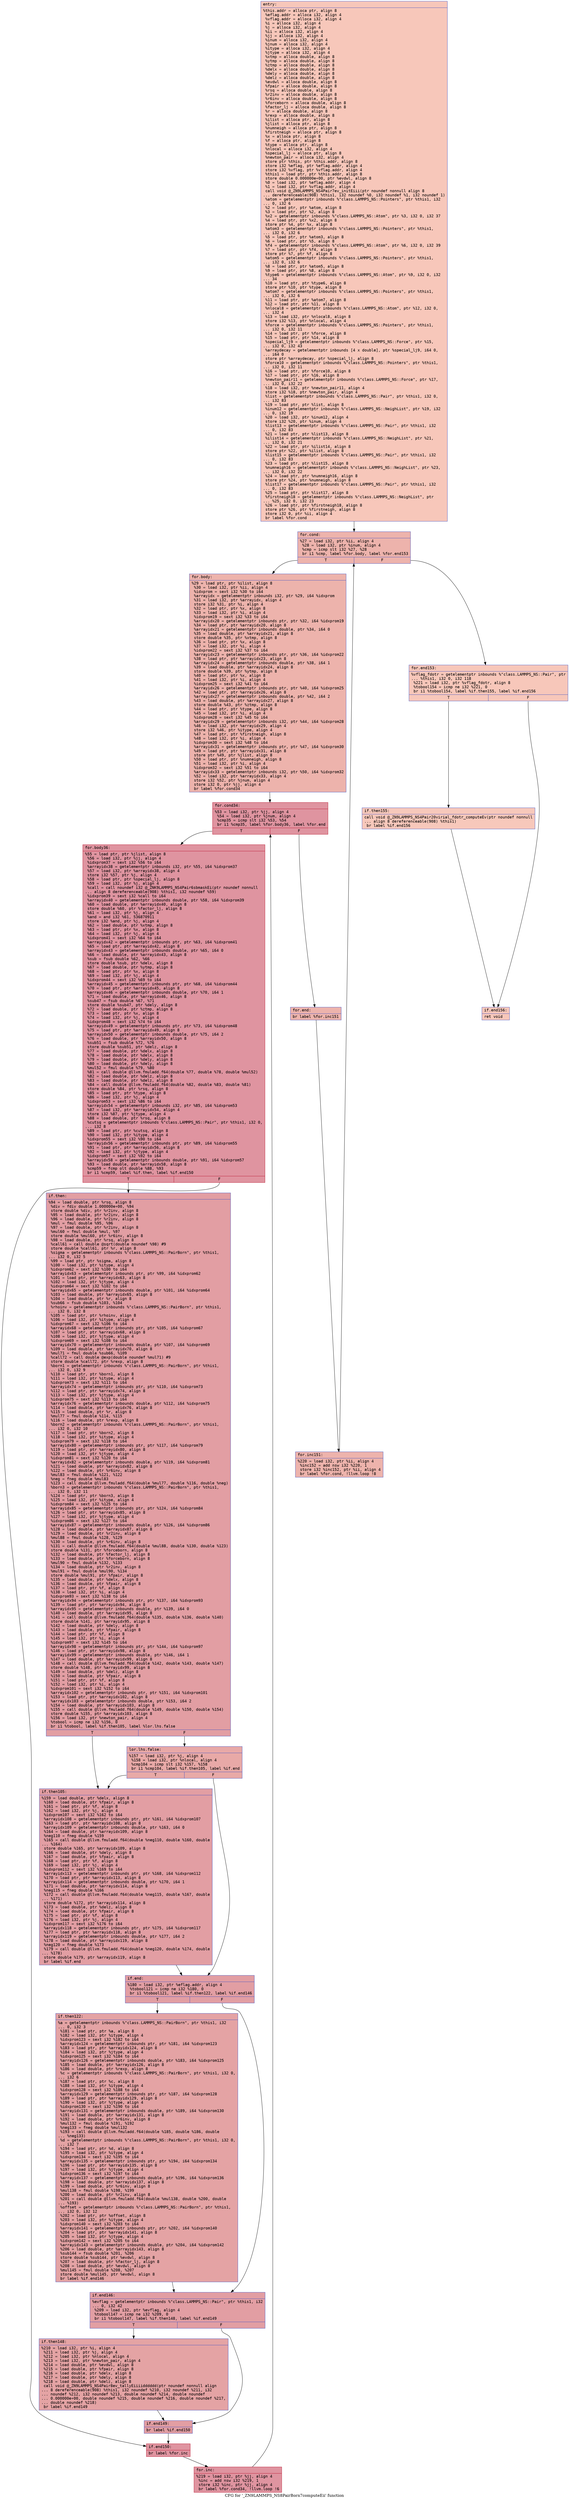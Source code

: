 digraph "CFG for '_ZN9LAMMPS_NS8PairBorn7computeEii' function" {
	label="CFG for '_ZN9LAMMPS_NS8PairBorn7computeEii' function";

	Node0x55bd0414def0 [shape=record,color="#3d50c3ff", style=filled, fillcolor="#ec7f6370" fontname="Courier",label="{entry:\l|  %this.addr = alloca ptr, align 8\l  %eflag.addr = alloca i32, align 4\l  %vflag.addr = alloca i32, align 4\l  %i = alloca i32, align 4\l  %j = alloca i32, align 4\l  %ii = alloca i32, align 4\l  %jj = alloca i32, align 4\l  %inum = alloca i32, align 4\l  %jnum = alloca i32, align 4\l  %itype = alloca i32, align 4\l  %jtype = alloca i32, align 4\l  %xtmp = alloca double, align 8\l  %ytmp = alloca double, align 8\l  %ztmp = alloca double, align 8\l  %delx = alloca double, align 8\l  %dely = alloca double, align 8\l  %delz = alloca double, align 8\l  %evdwl = alloca double, align 8\l  %fpair = alloca double, align 8\l  %rsq = alloca double, align 8\l  %r2inv = alloca double, align 8\l  %r6inv = alloca double, align 8\l  %forceborn = alloca double, align 8\l  %factor_lj = alloca double, align 8\l  %r = alloca double, align 8\l  %rexp = alloca double, align 8\l  %ilist = alloca ptr, align 8\l  %jlist = alloca ptr, align 8\l  %numneigh = alloca ptr, align 8\l  %firstneigh = alloca ptr, align 8\l  %x = alloca ptr, align 8\l  %f = alloca ptr, align 8\l  %type = alloca ptr, align 8\l  %nlocal = alloca i32, align 4\l  %special_lj = alloca ptr, align 8\l  %newton_pair = alloca i32, align 4\l  store ptr %this, ptr %this.addr, align 8\l  store i32 %eflag, ptr %eflag.addr, align 4\l  store i32 %vflag, ptr %vflag.addr, align 4\l  %this1 = load ptr, ptr %this.addr, align 8\l  store double 0.000000e+00, ptr %evdwl, align 8\l  %0 = load i32, ptr %eflag.addr, align 4\l  %1 = load i32, ptr %vflag.addr, align 4\l  call void @_ZN9LAMMPS_NS4Pair7ev_initEiii(ptr noundef nonnull align 8\l... dereferenceable(908) %this1, i32 noundef %0, i32 noundef %1, i32 noundef 1)\l  %atom = getelementptr inbounds %\"class.LAMMPS_NS::Pointers\", ptr %this1, i32\l... 0, i32 6\l  %2 = load ptr, ptr %atom, align 8\l  %3 = load ptr, ptr %2, align 8\l  %x2 = getelementptr inbounds %\"class.LAMMPS_NS::Atom\", ptr %3, i32 0, i32 37\l  %4 = load ptr, ptr %x2, align 8\l  store ptr %4, ptr %x, align 8\l  %atom3 = getelementptr inbounds %\"class.LAMMPS_NS::Pointers\", ptr %this1,\l... i32 0, i32 6\l  %5 = load ptr, ptr %atom3, align 8\l  %6 = load ptr, ptr %5, align 8\l  %f4 = getelementptr inbounds %\"class.LAMMPS_NS::Atom\", ptr %6, i32 0, i32 39\l  %7 = load ptr, ptr %f4, align 8\l  store ptr %7, ptr %f, align 8\l  %atom5 = getelementptr inbounds %\"class.LAMMPS_NS::Pointers\", ptr %this1,\l... i32 0, i32 6\l  %8 = load ptr, ptr %atom5, align 8\l  %9 = load ptr, ptr %8, align 8\l  %type6 = getelementptr inbounds %\"class.LAMMPS_NS::Atom\", ptr %9, i32 0, i32\l... 34\l  %10 = load ptr, ptr %type6, align 8\l  store ptr %10, ptr %type, align 8\l  %atom7 = getelementptr inbounds %\"class.LAMMPS_NS::Pointers\", ptr %this1,\l... i32 0, i32 6\l  %11 = load ptr, ptr %atom7, align 8\l  %12 = load ptr, ptr %11, align 8\l  %nlocal8 = getelementptr inbounds %\"class.LAMMPS_NS::Atom\", ptr %12, i32 0,\l... i32 4\l  %13 = load i32, ptr %nlocal8, align 8\l  store i32 %13, ptr %nlocal, align 4\l  %force = getelementptr inbounds %\"class.LAMMPS_NS::Pointers\", ptr %this1,\l... i32 0, i32 11\l  %14 = load ptr, ptr %force, align 8\l  %15 = load ptr, ptr %14, align 8\l  %special_lj9 = getelementptr inbounds %\"class.LAMMPS_NS::Force\", ptr %15,\l... i32 0, i32 43\l  %arraydecay = getelementptr inbounds [4 x double], ptr %special_lj9, i64 0,\l... i64 0\l  store ptr %arraydecay, ptr %special_lj, align 8\l  %force10 = getelementptr inbounds %\"class.LAMMPS_NS::Pointers\", ptr %this1,\l... i32 0, i32 11\l  %16 = load ptr, ptr %force10, align 8\l  %17 = load ptr, ptr %16, align 8\l  %newton_pair11 = getelementptr inbounds %\"class.LAMMPS_NS::Force\", ptr %17,\l... i32 0, i32 22\l  %18 = load i32, ptr %newton_pair11, align 4\l  store i32 %18, ptr %newton_pair, align 4\l  %list = getelementptr inbounds %\"class.LAMMPS_NS::Pair\", ptr %this1, i32 0,\l... i32 83\l  %19 = load ptr, ptr %list, align 8\l  %inum12 = getelementptr inbounds %\"class.LAMMPS_NS::NeighList\", ptr %19, i32\l... 0, i32 19\l  %20 = load i32, ptr %inum12, align 4\l  store i32 %20, ptr %inum, align 4\l  %list13 = getelementptr inbounds %\"class.LAMMPS_NS::Pair\", ptr %this1, i32\l... 0, i32 83\l  %21 = load ptr, ptr %list13, align 8\l  %ilist14 = getelementptr inbounds %\"class.LAMMPS_NS::NeighList\", ptr %21,\l... i32 0, i32 21\l  %22 = load ptr, ptr %ilist14, align 8\l  store ptr %22, ptr %ilist, align 8\l  %list15 = getelementptr inbounds %\"class.LAMMPS_NS::Pair\", ptr %this1, i32\l... 0, i32 83\l  %23 = load ptr, ptr %list15, align 8\l  %numneigh16 = getelementptr inbounds %\"class.LAMMPS_NS::NeighList\", ptr %23,\l... i32 0, i32 22\l  %24 = load ptr, ptr %numneigh16, align 8\l  store ptr %24, ptr %numneigh, align 8\l  %list17 = getelementptr inbounds %\"class.LAMMPS_NS::Pair\", ptr %this1, i32\l... 0, i32 83\l  %25 = load ptr, ptr %list17, align 8\l  %firstneigh18 = getelementptr inbounds %\"class.LAMMPS_NS::NeighList\", ptr\l... %25, i32 0, i32 23\l  %26 = load ptr, ptr %firstneigh18, align 8\l  store ptr %26, ptr %firstneigh, align 8\l  store i32 0, ptr %ii, align 4\l  br label %for.cond\l}"];
	Node0x55bd0414def0 -> Node0x55bd04153770[tooltip="entry -> for.cond\nProbability 100.00%" ];
	Node0x55bd04153770 [shape=record,color="#3d50c3ff", style=filled, fillcolor="#d6524470" fontname="Courier",label="{for.cond:\l|  %27 = load i32, ptr %ii, align 4\l  %28 = load i32, ptr %inum, align 4\l  %cmp = icmp slt i32 %27, %28\l  br i1 %cmp, label %for.body, label %for.end153\l|{<s0>T|<s1>F}}"];
	Node0x55bd04153770:s0 -> Node0x55bd0414a300[tooltip="for.cond -> for.body\nProbability 96.88%" ];
	Node0x55bd04153770:s1 -> Node0x55bd0414a380[tooltip="for.cond -> for.end153\nProbability 3.12%" ];
	Node0x55bd0414a300 [shape=record,color="#3d50c3ff", style=filled, fillcolor="#d6524470" fontname="Courier",label="{for.body:\l|  %29 = load ptr, ptr %ilist, align 8\l  %30 = load i32, ptr %ii, align 4\l  %idxprom = sext i32 %30 to i64\l  %arrayidx = getelementptr inbounds i32, ptr %29, i64 %idxprom\l  %31 = load i32, ptr %arrayidx, align 4\l  store i32 %31, ptr %i, align 4\l  %32 = load ptr, ptr %x, align 8\l  %33 = load i32, ptr %i, align 4\l  %idxprom19 = sext i32 %33 to i64\l  %arrayidx20 = getelementptr inbounds ptr, ptr %32, i64 %idxprom19\l  %34 = load ptr, ptr %arrayidx20, align 8\l  %arrayidx21 = getelementptr inbounds double, ptr %34, i64 0\l  %35 = load double, ptr %arrayidx21, align 8\l  store double %35, ptr %xtmp, align 8\l  %36 = load ptr, ptr %x, align 8\l  %37 = load i32, ptr %i, align 4\l  %idxprom22 = sext i32 %37 to i64\l  %arrayidx23 = getelementptr inbounds ptr, ptr %36, i64 %idxprom22\l  %38 = load ptr, ptr %arrayidx23, align 8\l  %arrayidx24 = getelementptr inbounds double, ptr %38, i64 1\l  %39 = load double, ptr %arrayidx24, align 8\l  store double %39, ptr %ytmp, align 8\l  %40 = load ptr, ptr %x, align 8\l  %41 = load i32, ptr %i, align 4\l  %idxprom25 = sext i32 %41 to i64\l  %arrayidx26 = getelementptr inbounds ptr, ptr %40, i64 %idxprom25\l  %42 = load ptr, ptr %arrayidx26, align 8\l  %arrayidx27 = getelementptr inbounds double, ptr %42, i64 2\l  %43 = load double, ptr %arrayidx27, align 8\l  store double %43, ptr %ztmp, align 8\l  %44 = load ptr, ptr %type, align 8\l  %45 = load i32, ptr %i, align 4\l  %idxprom28 = sext i32 %45 to i64\l  %arrayidx29 = getelementptr inbounds i32, ptr %44, i64 %idxprom28\l  %46 = load i32, ptr %arrayidx29, align 4\l  store i32 %46, ptr %itype, align 4\l  %47 = load ptr, ptr %firstneigh, align 8\l  %48 = load i32, ptr %i, align 4\l  %idxprom30 = sext i32 %48 to i64\l  %arrayidx31 = getelementptr inbounds ptr, ptr %47, i64 %idxprom30\l  %49 = load ptr, ptr %arrayidx31, align 8\l  store ptr %49, ptr %jlist, align 8\l  %50 = load ptr, ptr %numneigh, align 8\l  %51 = load i32, ptr %i, align 4\l  %idxprom32 = sext i32 %51 to i64\l  %arrayidx33 = getelementptr inbounds i32, ptr %50, i64 %idxprom32\l  %52 = load i32, ptr %arrayidx33, align 4\l  store i32 %52, ptr %jnum, align 4\l  store i32 0, ptr %jj, align 4\l  br label %for.cond34\l}"];
	Node0x55bd0414a300 -> Node0x55bd04157170[tooltip="for.body -> for.cond34\nProbability 100.00%" ];
	Node0x55bd04157170 [shape=record,color="#b70d28ff", style=filled, fillcolor="#b70d2870" fontname="Courier",label="{for.cond34:\l|  %53 = load i32, ptr %jj, align 4\l  %54 = load i32, ptr %jnum, align 4\l  %cmp35 = icmp slt i32 %53, %54\l  br i1 %cmp35, label %for.body36, label %for.end\l|{<s0>T|<s1>F}}"];
	Node0x55bd04157170:s0 -> Node0x55bd04157410[tooltip="for.cond34 -> for.body36\nProbability 96.88%" ];
	Node0x55bd04157170:s1 -> Node0x55bd04157490[tooltip="for.cond34 -> for.end\nProbability 3.12%" ];
	Node0x55bd04157410 [shape=record,color="#b70d28ff", style=filled, fillcolor="#b70d2870" fontname="Courier",label="{for.body36:\l|  %55 = load ptr, ptr %jlist, align 8\l  %56 = load i32, ptr %jj, align 4\l  %idxprom37 = sext i32 %56 to i64\l  %arrayidx38 = getelementptr inbounds i32, ptr %55, i64 %idxprom37\l  %57 = load i32, ptr %arrayidx38, align 4\l  store i32 %57, ptr %j, align 4\l  %58 = load ptr, ptr %special_lj, align 8\l  %59 = load i32, ptr %j, align 4\l  %call = call noundef i32 @_ZNK9LAMMPS_NS4Pair6sbmaskEi(ptr noundef nonnull\l... align 8 dereferenceable(908) %this1, i32 noundef %59)\l  %idxprom39 = sext i32 %call to i64\l  %arrayidx40 = getelementptr inbounds double, ptr %58, i64 %idxprom39\l  %60 = load double, ptr %arrayidx40, align 8\l  store double %60, ptr %factor_lj, align 8\l  %61 = load i32, ptr %j, align 4\l  %and = and i32 %61, 536870911\l  store i32 %and, ptr %j, align 4\l  %62 = load double, ptr %xtmp, align 8\l  %63 = load ptr, ptr %x, align 8\l  %64 = load i32, ptr %j, align 4\l  %idxprom41 = sext i32 %64 to i64\l  %arrayidx42 = getelementptr inbounds ptr, ptr %63, i64 %idxprom41\l  %65 = load ptr, ptr %arrayidx42, align 8\l  %arrayidx43 = getelementptr inbounds double, ptr %65, i64 0\l  %66 = load double, ptr %arrayidx43, align 8\l  %sub = fsub double %62, %66\l  store double %sub, ptr %delx, align 8\l  %67 = load double, ptr %ytmp, align 8\l  %68 = load ptr, ptr %x, align 8\l  %69 = load i32, ptr %j, align 4\l  %idxprom44 = sext i32 %69 to i64\l  %arrayidx45 = getelementptr inbounds ptr, ptr %68, i64 %idxprom44\l  %70 = load ptr, ptr %arrayidx45, align 8\l  %arrayidx46 = getelementptr inbounds double, ptr %70, i64 1\l  %71 = load double, ptr %arrayidx46, align 8\l  %sub47 = fsub double %67, %71\l  store double %sub47, ptr %dely, align 8\l  %72 = load double, ptr %ztmp, align 8\l  %73 = load ptr, ptr %x, align 8\l  %74 = load i32, ptr %j, align 4\l  %idxprom48 = sext i32 %74 to i64\l  %arrayidx49 = getelementptr inbounds ptr, ptr %73, i64 %idxprom48\l  %75 = load ptr, ptr %arrayidx49, align 8\l  %arrayidx50 = getelementptr inbounds double, ptr %75, i64 2\l  %76 = load double, ptr %arrayidx50, align 8\l  %sub51 = fsub double %72, %76\l  store double %sub51, ptr %delz, align 8\l  %77 = load double, ptr %delx, align 8\l  %78 = load double, ptr %delx, align 8\l  %79 = load double, ptr %dely, align 8\l  %80 = load double, ptr %dely, align 8\l  %mul52 = fmul double %79, %80\l  %81 = call double @llvm.fmuladd.f64(double %77, double %78, double %mul52)\l  %82 = load double, ptr %delz, align 8\l  %83 = load double, ptr %delz, align 8\l  %84 = call double @llvm.fmuladd.f64(double %82, double %83, double %81)\l  store double %84, ptr %rsq, align 8\l  %85 = load ptr, ptr %type, align 8\l  %86 = load i32, ptr %j, align 4\l  %idxprom53 = sext i32 %86 to i64\l  %arrayidx54 = getelementptr inbounds i32, ptr %85, i64 %idxprom53\l  %87 = load i32, ptr %arrayidx54, align 4\l  store i32 %87, ptr %jtype, align 4\l  %88 = load double, ptr %rsq, align 8\l  %cutsq = getelementptr inbounds %\"class.LAMMPS_NS::Pair\", ptr %this1, i32 0,\l... i32 8\l  %89 = load ptr, ptr %cutsq, align 8\l  %90 = load i32, ptr %itype, align 4\l  %idxprom55 = sext i32 %90 to i64\l  %arrayidx56 = getelementptr inbounds ptr, ptr %89, i64 %idxprom55\l  %91 = load ptr, ptr %arrayidx56, align 8\l  %92 = load i32, ptr %jtype, align 4\l  %idxprom57 = sext i32 %92 to i64\l  %arrayidx58 = getelementptr inbounds double, ptr %91, i64 %idxprom57\l  %93 = load double, ptr %arrayidx58, align 8\l  %cmp59 = fcmp olt double %88, %93\l  br i1 %cmp59, label %if.then, label %if.end150\l|{<s0>T|<s1>F}}"];
	Node0x55bd04157410:s0 -> Node0x55bd0415a980[tooltip="for.body36 -> if.then\nProbability 50.00%" ];
	Node0x55bd04157410:s1 -> Node0x55bd0415a9f0[tooltip="for.body36 -> if.end150\nProbability 50.00%" ];
	Node0x55bd0415a980 [shape=record,color="#3d50c3ff", style=filled, fillcolor="#be242e70" fontname="Courier",label="{if.then:\l|  %94 = load double, ptr %rsq, align 8\l  %div = fdiv double 1.000000e+00, %94\l  store double %div, ptr %r2inv, align 8\l  %95 = load double, ptr %r2inv, align 8\l  %96 = load double, ptr %r2inv, align 8\l  %mul = fmul double %95, %96\l  %97 = load double, ptr %r2inv, align 8\l  %mul60 = fmul double %mul, %97\l  store double %mul60, ptr %r6inv, align 8\l  %98 = load double, ptr %rsq, align 8\l  %call61 = call double @sqrt(double noundef %98) #9\l  store double %call61, ptr %r, align 8\l  %sigma = getelementptr inbounds %\"class.LAMMPS_NS::PairBorn\", ptr %this1,\l... i32 0, i32 5\l  %99 = load ptr, ptr %sigma, align 8\l  %100 = load i32, ptr %itype, align 4\l  %idxprom62 = sext i32 %100 to i64\l  %arrayidx63 = getelementptr inbounds ptr, ptr %99, i64 %idxprom62\l  %101 = load ptr, ptr %arrayidx63, align 8\l  %102 = load i32, ptr %jtype, align 4\l  %idxprom64 = sext i32 %102 to i64\l  %arrayidx65 = getelementptr inbounds double, ptr %101, i64 %idxprom64\l  %103 = load double, ptr %arrayidx65, align 8\l  %104 = load double, ptr %r, align 8\l  %sub66 = fsub double %103, %104\l  %rhoinv = getelementptr inbounds %\"class.LAMMPS_NS::PairBorn\", ptr %this1,\l... i32 0, i32 8\l  %105 = load ptr, ptr %rhoinv, align 8\l  %106 = load i32, ptr %itype, align 4\l  %idxprom67 = sext i32 %106 to i64\l  %arrayidx68 = getelementptr inbounds ptr, ptr %105, i64 %idxprom67\l  %107 = load ptr, ptr %arrayidx68, align 8\l  %108 = load i32, ptr %jtype, align 4\l  %idxprom69 = sext i32 %108 to i64\l  %arrayidx70 = getelementptr inbounds double, ptr %107, i64 %idxprom69\l  %109 = load double, ptr %arrayidx70, align 8\l  %mul71 = fmul double %sub66, %109\l  %call72 = call double @exp(double noundef %mul71) #9\l  store double %call72, ptr %rexp, align 8\l  %born1 = getelementptr inbounds %\"class.LAMMPS_NS::PairBorn\", ptr %this1,\l... i32 0, i32 9\l  %110 = load ptr, ptr %born1, align 8\l  %111 = load i32, ptr %itype, align 4\l  %idxprom73 = sext i32 %111 to i64\l  %arrayidx74 = getelementptr inbounds ptr, ptr %110, i64 %idxprom73\l  %112 = load ptr, ptr %arrayidx74, align 8\l  %113 = load i32, ptr %jtype, align 4\l  %idxprom75 = sext i32 %113 to i64\l  %arrayidx76 = getelementptr inbounds double, ptr %112, i64 %idxprom75\l  %114 = load double, ptr %arrayidx76, align 8\l  %115 = load double, ptr %r, align 8\l  %mul77 = fmul double %114, %115\l  %116 = load double, ptr %rexp, align 8\l  %born2 = getelementptr inbounds %\"class.LAMMPS_NS::PairBorn\", ptr %this1,\l... i32 0, i32 10\l  %117 = load ptr, ptr %born2, align 8\l  %118 = load i32, ptr %itype, align 4\l  %idxprom79 = sext i32 %118 to i64\l  %arrayidx80 = getelementptr inbounds ptr, ptr %117, i64 %idxprom79\l  %119 = load ptr, ptr %arrayidx80, align 8\l  %120 = load i32, ptr %jtype, align 4\l  %idxprom81 = sext i32 %120 to i64\l  %arrayidx82 = getelementptr inbounds double, ptr %119, i64 %idxprom81\l  %121 = load double, ptr %arrayidx82, align 8\l  %122 = load double, ptr %r6inv, align 8\l  %mul83 = fmul double %121, %122\l  %neg = fneg double %mul83\l  %123 = call double @llvm.fmuladd.f64(double %mul77, double %116, double %neg)\l  %born3 = getelementptr inbounds %\"class.LAMMPS_NS::PairBorn\", ptr %this1,\l... i32 0, i32 11\l  %124 = load ptr, ptr %born3, align 8\l  %125 = load i32, ptr %itype, align 4\l  %idxprom84 = sext i32 %125 to i64\l  %arrayidx85 = getelementptr inbounds ptr, ptr %124, i64 %idxprom84\l  %126 = load ptr, ptr %arrayidx85, align 8\l  %127 = load i32, ptr %jtype, align 4\l  %idxprom86 = sext i32 %127 to i64\l  %arrayidx87 = getelementptr inbounds double, ptr %126, i64 %idxprom86\l  %128 = load double, ptr %arrayidx87, align 8\l  %129 = load double, ptr %r2inv, align 8\l  %mul88 = fmul double %128, %129\l  %130 = load double, ptr %r6inv, align 8\l  %131 = call double @llvm.fmuladd.f64(double %mul88, double %130, double %123)\l  store double %131, ptr %forceborn, align 8\l  %132 = load double, ptr %factor_lj, align 8\l  %133 = load double, ptr %forceborn, align 8\l  %mul90 = fmul double %132, %133\l  %134 = load double, ptr %r2inv, align 8\l  %mul91 = fmul double %mul90, %134\l  store double %mul91, ptr %fpair, align 8\l  %135 = load double, ptr %delx, align 8\l  %136 = load double, ptr %fpair, align 8\l  %137 = load ptr, ptr %f, align 8\l  %138 = load i32, ptr %i, align 4\l  %idxprom93 = sext i32 %138 to i64\l  %arrayidx94 = getelementptr inbounds ptr, ptr %137, i64 %idxprom93\l  %139 = load ptr, ptr %arrayidx94, align 8\l  %arrayidx95 = getelementptr inbounds double, ptr %139, i64 0\l  %140 = load double, ptr %arrayidx95, align 8\l  %141 = call double @llvm.fmuladd.f64(double %135, double %136, double %140)\l  store double %141, ptr %arrayidx95, align 8\l  %142 = load double, ptr %dely, align 8\l  %143 = load double, ptr %fpair, align 8\l  %144 = load ptr, ptr %f, align 8\l  %145 = load i32, ptr %i, align 4\l  %idxprom97 = sext i32 %145 to i64\l  %arrayidx98 = getelementptr inbounds ptr, ptr %144, i64 %idxprom97\l  %146 = load ptr, ptr %arrayidx98, align 8\l  %arrayidx99 = getelementptr inbounds double, ptr %146, i64 1\l  %147 = load double, ptr %arrayidx99, align 8\l  %148 = call double @llvm.fmuladd.f64(double %142, double %143, double %147)\l  store double %148, ptr %arrayidx99, align 8\l  %149 = load double, ptr %delz, align 8\l  %150 = load double, ptr %fpair, align 8\l  %151 = load ptr, ptr %f, align 8\l  %152 = load i32, ptr %i, align 4\l  %idxprom101 = sext i32 %152 to i64\l  %arrayidx102 = getelementptr inbounds ptr, ptr %151, i64 %idxprom101\l  %153 = load ptr, ptr %arrayidx102, align 8\l  %arrayidx103 = getelementptr inbounds double, ptr %153, i64 2\l  %154 = load double, ptr %arrayidx103, align 8\l  %155 = call double @llvm.fmuladd.f64(double %149, double %150, double %154)\l  store double %155, ptr %arrayidx103, align 8\l  %156 = load i32, ptr %newton_pair, align 4\l  %tobool = icmp ne i32 %156, 0\l  br i1 %tobool, label %if.then105, label %lor.lhs.false\l|{<s0>T|<s1>F}}"];
	Node0x55bd0415a980:s0 -> Node0x55bd0415fdd0[tooltip="if.then -> if.then105\nProbability 62.50%" ];
	Node0x55bd0415a980:s1 -> Node0x55bd0415fe80[tooltip="if.then -> lor.lhs.false\nProbability 37.50%" ];
	Node0x55bd0415fe80 [shape=record,color="#3d50c3ff", style=filled, fillcolor="#ca3b3770" fontname="Courier",label="{lor.lhs.false:\l|  %157 = load i32, ptr %j, align 4\l  %158 = load i32, ptr %nlocal, align 4\l  %cmp104 = icmp slt i32 %157, %158\l  br i1 %cmp104, label %if.then105, label %if.end\l|{<s0>T|<s1>F}}"];
	Node0x55bd0415fe80:s0 -> Node0x55bd0415fdd0[tooltip="lor.lhs.false -> if.then105\nProbability 50.00%" ];
	Node0x55bd0415fe80:s1 -> Node0x55bd04160170[tooltip="lor.lhs.false -> if.end\nProbability 50.00%" ];
	Node0x55bd0415fdd0 [shape=record,color="#3d50c3ff", style=filled, fillcolor="#be242e70" fontname="Courier",label="{if.then105:\l|  %159 = load double, ptr %delx, align 8\l  %160 = load double, ptr %fpair, align 8\l  %161 = load ptr, ptr %f, align 8\l  %162 = load i32, ptr %j, align 4\l  %idxprom107 = sext i32 %162 to i64\l  %arrayidx108 = getelementptr inbounds ptr, ptr %161, i64 %idxprom107\l  %163 = load ptr, ptr %arrayidx108, align 8\l  %arrayidx109 = getelementptr inbounds double, ptr %163, i64 0\l  %164 = load double, ptr %arrayidx109, align 8\l  %neg110 = fneg double %159\l  %165 = call double @llvm.fmuladd.f64(double %neg110, double %160, double\l... %164)\l  store double %165, ptr %arrayidx109, align 8\l  %166 = load double, ptr %dely, align 8\l  %167 = load double, ptr %fpair, align 8\l  %168 = load ptr, ptr %f, align 8\l  %169 = load i32, ptr %j, align 4\l  %idxprom112 = sext i32 %169 to i64\l  %arrayidx113 = getelementptr inbounds ptr, ptr %168, i64 %idxprom112\l  %170 = load ptr, ptr %arrayidx113, align 8\l  %arrayidx114 = getelementptr inbounds double, ptr %170, i64 1\l  %171 = load double, ptr %arrayidx114, align 8\l  %neg115 = fneg double %166\l  %172 = call double @llvm.fmuladd.f64(double %neg115, double %167, double\l... %171)\l  store double %172, ptr %arrayidx114, align 8\l  %173 = load double, ptr %delz, align 8\l  %174 = load double, ptr %fpair, align 8\l  %175 = load ptr, ptr %f, align 8\l  %176 = load i32, ptr %j, align 4\l  %idxprom117 = sext i32 %176 to i64\l  %arrayidx118 = getelementptr inbounds ptr, ptr %175, i64 %idxprom117\l  %177 = load ptr, ptr %arrayidx118, align 8\l  %arrayidx119 = getelementptr inbounds double, ptr %177, i64 2\l  %178 = load double, ptr %arrayidx119, align 8\l  %neg120 = fneg double %173\l  %179 = call double @llvm.fmuladd.f64(double %neg120, double %174, double\l... %178)\l  store double %179, ptr %arrayidx119, align 8\l  br label %if.end\l}"];
	Node0x55bd0415fdd0 -> Node0x55bd04160170[tooltip="if.then105 -> if.end\nProbability 100.00%" ];
	Node0x55bd04160170 [shape=record,color="#3d50c3ff", style=filled, fillcolor="#be242e70" fontname="Courier",label="{if.end:\l|  %180 = load i32, ptr %eflag.addr, align 4\l  %tobool121 = icmp ne i32 %180, 0\l  br i1 %tobool121, label %if.then122, label %if.end146\l|{<s0>T|<s1>F}}"];
	Node0x55bd04160170:s0 -> Node0x55bd04161b90[tooltip="if.end -> if.then122\nProbability 62.50%" ];
	Node0x55bd04160170:s1 -> Node0x55bd04161be0[tooltip="if.end -> if.end146\nProbability 37.50%" ];
	Node0x55bd04161b90 [shape=record,color="#3d50c3ff", style=filled, fillcolor="#c32e3170" fontname="Courier",label="{if.then122:\l|  %a = getelementptr inbounds %\"class.LAMMPS_NS::PairBorn\", ptr %this1, i32\l... 0, i32 3\l  %181 = load ptr, ptr %a, align 8\l  %182 = load i32, ptr %itype, align 4\l  %idxprom123 = sext i32 %182 to i64\l  %arrayidx124 = getelementptr inbounds ptr, ptr %181, i64 %idxprom123\l  %183 = load ptr, ptr %arrayidx124, align 8\l  %184 = load i32, ptr %jtype, align 4\l  %idxprom125 = sext i32 %184 to i64\l  %arrayidx126 = getelementptr inbounds double, ptr %183, i64 %idxprom125\l  %185 = load double, ptr %arrayidx126, align 8\l  %186 = load double, ptr %rexp, align 8\l  %c = getelementptr inbounds %\"class.LAMMPS_NS::PairBorn\", ptr %this1, i32 0,\l... i32 6\l  %187 = load ptr, ptr %c, align 8\l  %188 = load i32, ptr %itype, align 4\l  %idxprom128 = sext i32 %188 to i64\l  %arrayidx129 = getelementptr inbounds ptr, ptr %187, i64 %idxprom128\l  %189 = load ptr, ptr %arrayidx129, align 8\l  %190 = load i32, ptr %jtype, align 4\l  %idxprom130 = sext i32 %190 to i64\l  %arrayidx131 = getelementptr inbounds double, ptr %189, i64 %idxprom130\l  %191 = load double, ptr %arrayidx131, align 8\l  %192 = load double, ptr %r6inv, align 8\l  %mul132 = fmul double %191, %192\l  %neg133 = fneg double %mul132\l  %193 = call double @llvm.fmuladd.f64(double %185, double %186, double\l... %neg133)\l  %d = getelementptr inbounds %\"class.LAMMPS_NS::PairBorn\", ptr %this1, i32 0,\l... i32 7\l  %194 = load ptr, ptr %d, align 8\l  %195 = load i32, ptr %itype, align 4\l  %idxprom134 = sext i32 %195 to i64\l  %arrayidx135 = getelementptr inbounds ptr, ptr %194, i64 %idxprom134\l  %196 = load ptr, ptr %arrayidx135, align 8\l  %197 = load i32, ptr %jtype, align 4\l  %idxprom136 = sext i32 %197 to i64\l  %arrayidx137 = getelementptr inbounds double, ptr %196, i64 %idxprom136\l  %198 = load double, ptr %arrayidx137, align 8\l  %199 = load double, ptr %r6inv, align 8\l  %mul138 = fmul double %198, %199\l  %200 = load double, ptr %r2inv, align 8\l  %201 = call double @llvm.fmuladd.f64(double %mul138, double %200, double\l... %193)\l  %offset = getelementptr inbounds %\"class.LAMMPS_NS::PairBorn\", ptr %this1,\l... i32 0, i32 12\l  %202 = load ptr, ptr %offset, align 8\l  %203 = load i32, ptr %itype, align 4\l  %idxprom140 = sext i32 %203 to i64\l  %arrayidx141 = getelementptr inbounds ptr, ptr %202, i64 %idxprom140\l  %204 = load ptr, ptr %arrayidx141, align 8\l  %205 = load i32, ptr %jtype, align 4\l  %idxprom142 = sext i32 %205 to i64\l  %arrayidx143 = getelementptr inbounds double, ptr %204, i64 %idxprom142\l  %206 = load double, ptr %arrayidx143, align 8\l  %sub144 = fsub double %201, %206\l  store double %sub144, ptr %evdwl, align 8\l  %207 = load double, ptr %factor_lj, align 8\l  %208 = load double, ptr %evdwl, align 8\l  %mul145 = fmul double %208, %207\l  store double %mul145, ptr %evdwl, align 8\l  br label %if.end146\l}"];
	Node0x55bd04161b90 -> Node0x55bd04161be0[tooltip="if.then122 -> if.end146\nProbability 100.00%" ];
	Node0x55bd04161be0 [shape=record,color="#3d50c3ff", style=filled, fillcolor="#be242e70" fontname="Courier",label="{if.end146:\l|  %evflag = getelementptr inbounds %\"class.LAMMPS_NS::Pair\", ptr %this1, i32\l... 0, i32 42\l  %209 = load i32, ptr %evflag, align 4\l  %tobool147 = icmp ne i32 %209, 0\l  br i1 %tobool147, label %if.then148, label %if.end149\l|{<s0>T|<s1>F}}"];
	Node0x55bd04161be0:s0 -> Node0x55bd0415bb20[tooltip="if.end146 -> if.then148\nProbability 62.50%" ];
	Node0x55bd04161be0:s1 -> Node0x55bd0415bba0[tooltip="if.end146 -> if.end149\nProbability 37.50%" ];
	Node0x55bd0415bb20 [shape=record,color="#3d50c3ff", style=filled, fillcolor="#c32e3170" fontname="Courier",label="{if.then148:\l|  %210 = load i32, ptr %i, align 4\l  %211 = load i32, ptr %j, align 4\l  %212 = load i32, ptr %nlocal, align 4\l  %213 = load i32, ptr %newton_pair, align 4\l  %214 = load double, ptr %evdwl, align 8\l  %215 = load double, ptr %fpair, align 8\l  %216 = load double, ptr %delx, align 8\l  %217 = load double, ptr %dely, align 8\l  %218 = load double, ptr %delz, align 8\l  call void @_ZN9LAMMPS_NS4Pair8ev_tallyEiiiidddddd(ptr noundef nonnull align\l... 8 dereferenceable(908) %this1, i32 noundef %210, i32 noundef %211, i32\l... noundef %212, i32 noundef %213, double noundef %214, double noundef\l... 0.000000e+00, double noundef %215, double noundef %216, double noundef %217,\l... double noundef %218)\l  br label %if.end149\l}"];
	Node0x55bd0415bb20 -> Node0x55bd0415bba0[tooltip="if.then148 -> if.end149\nProbability 100.00%" ];
	Node0x55bd0415bba0 [shape=record,color="#3d50c3ff", style=filled, fillcolor="#be242e70" fontname="Courier",label="{if.end149:\l|  br label %if.end150\l}"];
	Node0x55bd0415bba0 -> Node0x55bd0415a9f0[tooltip="if.end149 -> if.end150\nProbability 100.00%" ];
	Node0x55bd0415a9f0 [shape=record,color="#b70d28ff", style=filled, fillcolor="#b70d2870" fontname="Courier",label="{if.end150:\l|  br label %for.inc\l}"];
	Node0x55bd0415a9f0 -> Node0x55bd04166a90[tooltip="if.end150 -> for.inc\nProbability 100.00%" ];
	Node0x55bd04166a90 [shape=record,color="#b70d28ff", style=filled, fillcolor="#b70d2870" fontname="Courier",label="{for.inc:\l|  %219 = load i32, ptr %jj, align 4\l  %inc = add nsw i32 %219, 1\l  store i32 %inc, ptr %jj, align 4\l  br label %for.cond34, !llvm.loop !6\l}"];
	Node0x55bd04166a90 -> Node0x55bd04157170[tooltip="for.inc -> for.cond34\nProbability 100.00%" ];
	Node0x55bd04157490 [shape=record,color="#3d50c3ff", style=filled, fillcolor="#d6524470" fontname="Courier",label="{for.end:\l|  br label %for.inc151\l}"];
	Node0x55bd04157490 -> Node0x55bd041677b0[tooltip="for.end -> for.inc151\nProbability 100.00%" ];
	Node0x55bd041677b0 [shape=record,color="#3d50c3ff", style=filled, fillcolor="#d6524470" fontname="Courier",label="{for.inc151:\l|  %220 = load i32, ptr %ii, align 4\l  %inc152 = add nsw i32 %220, 1\l  store i32 %inc152, ptr %ii, align 4\l  br label %for.cond, !llvm.loop !8\l}"];
	Node0x55bd041677b0 -> Node0x55bd04153770[tooltip="for.inc151 -> for.cond\nProbability 100.00%" ];
	Node0x55bd0414a380 [shape=record,color="#3d50c3ff", style=filled, fillcolor="#ec7f6370" fontname="Courier",label="{for.end153:\l|  %vflag_fdotr = getelementptr inbounds %\"class.LAMMPS_NS::Pair\", ptr\l... %this1, i32 0, i32 118\l  %221 = load i32, ptr %vflag_fdotr, align 8\l  %tobool154 = icmp ne i32 %221, 0\l  br i1 %tobool154, label %if.then155, label %if.end156\l|{<s0>T|<s1>F}}"];
	Node0x55bd0414a380:s0 -> Node0x55bd04167dd0[tooltip="for.end153 -> if.then155\nProbability 62.50%" ];
	Node0x55bd0414a380:s1 -> Node0x55bd04167e50[tooltip="for.end153 -> if.end156\nProbability 37.50%" ];
	Node0x55bd04167dd0 [shape=record,color="#3d50c3ff", style=filled, fillcolor="#ed836670" fontname="Courier",label="{if.then155:\l|  call void @_ZN9LAMMPS_NS4Pair20virial_fdotr_computeEv(ptr noundef nonnull\l... align 8 dereferenceable(908) %this1)\l  br label %if.end156\l}"];
	Node0x55bd04167dd0 -> Node0x55bd04167e50[tooltip="if.then155 -> if.end156\nProbability 100.00%" ];
	Node0x55bd04167e50 [shape=record,color="#3d50c3ff", style=filled, fillcolor="#ec7f6370" fontname="Courier",label="{if.end156:\l|  ret void\l}"];
}
